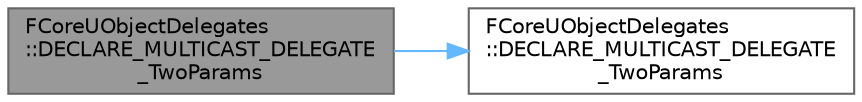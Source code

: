 digraph "FCoreUObjectDelegates::DECLARE_MULTICAST_DELEGATE_TwoParams"
{
 // INTERACTIVE_SVG=YES
 // LATEX_PDF_SIZE
  bgcolor="transparent";
  edge [fontname=Helvetica,fontsize=10,labelfontname=Helvetica,labelfontsize=10];
  node [fontname=Helvetica,fontsize=10,shape=box,height=0.2,width=0.4];
  rankdir="LR";
  Node1 [id="Node000001",label="FCoreUObjectDelegates\l::DECLARE_MULTICAST_DELEGATE\l_TwoParams",height=0.2,width=0.4,color="gray40", fillcolor="grey60", style="filled", fontcolor="black",tooltip="Callback for when an asset is saved."];
  Node1 -> Node2 [id="edge1_Node000001_Node000002",color="steelblue1",style="solid",tooltip=" "];
  Node2 [id="Node000002",label="FCoreUObjectDelegates\l::DECLARE_MULTICAST_DELEGATE\l_TwoParams",height=0.2,width=0.4,color="grey40", fillcolor="white", style="filled",URL="$d1/df0/structFCoreUObjectDelegates.html#abfb2e748825bad20f1da0d4517dccaf0",tooltip="Callback for object property modifications, called by UObject::PostEditChangeProperty with a single p..."];
}
